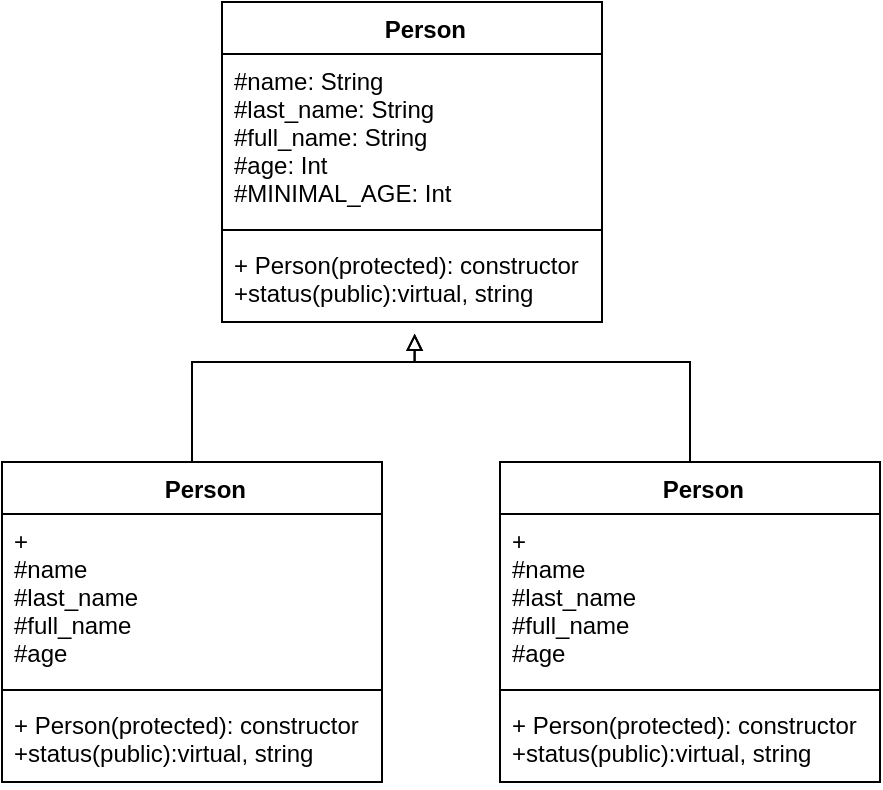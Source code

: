 <mxfile version="20.4.0" type="github">
  <diagram id="Dr2x7XwVAnWAEyWrlXYZ" name="Страница 1">
    <mxGraphModel dx="260" dy="433" grid="1" gridSize="10" guides="1" tooltips="1" connect="1" arrows="1" fold="1" page="1" pageScale="1" pageWidth="827" pageHeight="1169" math="0" shadow="0">
      <root>
        <mxCell id="0" />
        <mxCell id="1" parent="0" />
        <mxCell id="Jb1I6QxxHUKZY7F4_cGY-1" value="    Person" style="swimlane;fontStyle=1;align=center;verticalAlign=top;childLayout=stackLayout;horizontal=1;startSize=26;horizontalStack=0;resizeParent=1;resizeParentMax=0;resizeLast=0;collapsible=1;marginBottom=0;" vertex="1" parent="1">
          <mxGeometry x="180" y="70" width="190" height="160" as="geometry" />
        </mxCell>
        <mxCell id="Jb1I6QxxHUKZY7F4_cGY-2" value="#name: String&#xa;#last_name: String&#xa;#full_name: String&#xa;#age: Int&#xa;#MINIMAL_AGE: Int" style="text;strokeColor=none;fillColor=none;align=left;verticalAlign=top;spacingLeft=4;spacingRight=4;overflow=hidden;rotatable=0;points=[[0,0.5],[1,0.5]];portConstraint=eastwest;" vertex="1" parent="Jb1I6QxxHUKZY7F4_cGY-1">
          <mxGeometry y="26" width="190" height="84" as="geometry" />
        </mxCell>
        <mxCell id="Jb1I6QxxHUKZY7F4_cGY-3" value="" style="line;strokeWidth=1;fillColor=none;align=left;verticalAlign=middle;spacingTop=-1;spacingLeft=3;spacingRight=3;rotatable=0;labelPosition=right;points=[];portConstraint=eastwest;strokeColor=inherit;" vertex="1" parent="Jb1I6QxxHUKZY7F4_cGY-1">
          <mxGeometry y="110" width="190" height="8" as="geometry" />
        </mxCell>
        <mxCell id="Jb1I6QxxHUKZY7F4_cGY-4" value="+ Person(protected): constructor&#xa;+status(public):virtual, string" style="text;strokeColor=none;fillColor=none;align=left;verticalAlign=top;spacingLeft=4;spacingRight=4;overflow=hidden;rotatable=0;points=[[0,0.5],[1,0.5]];portConstraint=eastwest;" vertex="1" parent="Jb1I6QxxHUKZY7F4_cGY-1">
          <mxGeometry y="118" width="190" height="42" as="geometry" />
        </mxCell>
        <mxCell id="Jb1I6QxxHUKZY7F4_cGY-13" style="edgeStyle=orthogonalEdgeStyle;rounded=0;orthogonalLoop=1;jettySize=auto;html=1;exitX=0.5;exitY=0;exitDx=0;exitDy=0;entryX=0.507;entryY=1.139;entryDx=0;entryDy=0;entryPerimeter=0;endArrow=block;endFill=0;" edge="1" parent="1" source="Jb1I6QxxHUKZY7F4_cGY-5" target="Jb1I6QxxHUKZY7F4_cGY-4">
          <mxGeometry relative="1" as="geometry">
            <Array as="points">
              <mxPoint x="165" y="250" />
              <mxPoint x="276" y="250" />
            </Array>
          </mxGeometry>
        </mxCell>
        <mxCell id="Jb1I6QxxHUKZY7F4_cGY-5" value="    Person" style="swimlane;fontStyle=1;align=center;verticalAlign=top;childLayout=stackLayout;horizontal=1;startSize=26;horizontalStack=0;resizeParent=1;resizeParentMax=0;resizeLast=0;collapsible=1;marginBottom=0;" vertex="1" parent="1">
          <mxGeometry x="70" y="300" width="190" height="160" as="geometry" />
        </mxCell>
        <mxCell id="Jb1I6QxxHUKZY7F4_cGY-6" value="+&#xa;#name&#xa;#last_name&#xa;#full_name&#xa;#age&#xa;" style="text;strokeColor=none;fillColor=none;align=left;verticalAlign=top;spacingLeft=4;spacingRight=4;overflow=hidden;rotatable=0;points=[[0,0.5],[1,0.5]];portConstraint=eastwest;" vertex="1" parent="Jb1I6QxxHUKZY7F4_cGY-5">
          <mxGeometry y="26" width="190" height="84" as="geometry" />
        </mxCell>
        <mxCell id="Jb1I6QxxHUKZY7F4_cGY-7" value="" style="line;strokeWidth=1;fillColor=none;align=left;verticalAlign=middle;spacingTop=-1;spacingLeft=3;spacingRight=3;rotatable=0;labelPosition=right;points=[];portConstraint=eastwest;strokeColor=inherit;" vertex="1" parent="Jb1I6QxxHUKZY7F4_cGY-5">
          <mxGeometry y="110" width="190" height="8" as="geometry" />
        </mxCell>
        <mxCell id="Jb1I6QxxHUKZY7F4_cGY-8" value="+ Person(protected): constructor&#xa;+status(public):virtual, string" style="text;strokeColor=none;fillColor=none;align=left;verticalAlign=top;spacingLeft=4;spacingRight=4;overflow=hidden;rotatable=0;points=[[0,0.5],[1,0.5]];portConstraint=eastwest;" vertex="1" parent="Jb1I6QxxHUKZY7F4_cGY-5">
          <mxGeometry y="118" width="190" height="42" as="geometry" />
        </mxCell>
        <mxCell id="Jb1I6QxxHUKZY7F4_cGY-14" style="edgeStyle=orthogonalEdgeStyle;rounded=0;orthogonalLoop=1;jettySize=auto;html=1;exitX=0.5;exitY=0;exitDx=0;exitDy=0;entryX=0.507;entryY=1.139;entryDx=0;entryDy=0;entryPerimeter=0;endArrow=block;endFill=0;" edge="1" parent="1" source="Jb1I6QxxHUKZY7F4_cGY-9" target="Jb1I6QxxHUKZY7F4_cGY-4">
          <mxGeometry relative="1" as="geometry">
            <Array as="points">
              <mxPoint x="414" y="250" />
              <mxPoint x="276" y="250" />
            </Array>
          </mxGeometry>
        </mxCell>
        <mxCell id="Jb1I6QxxHUKZY7F4_cGY-9" value="    Person" style="swimlane;fontStyle=1;align=center;verticalAlign=top;childLayout=stackLayout;horizontal=1;startSize=26;horizontalStack=0;resizeParent=1;resizeParentMax=0;resizeLast=0;collapsible=1;marginBottom=0;" vertex="1" parent="1">
          <mxGeometry x="319" y="300" width="190" height="160" as="geometry" />
        </mxCell>
        <mxCell id="Jb1I6QxxHUKZY7F4_cGY-10" value="+&#xa;#name&#xa;#last_name&#xa;#full_name&#xa;#age&#xa;" style="text;strokeColor=none;fillColor=none;align=left;verticalAlign=top;spacingLeft=4;spacingRight=4;overflow=hidden;rotatable=0;points=[[0,0.5],[1,0.5]];portConstraint=eastwest;" vertex="1" parent="Jb1I6QxxHUKZY7F4_cGY-9">
          <mxGeometry y="26" width="190" height="84" as="geometry" />
        </mxCell>
        <mxCell id="Jb1I6QxxHUKZY7F4_cGY-11" value="" style="line;strokeWidth=1;fillColor=none;align=left;verticalAlign=middle;spacingTop=-1;spacingLeft=3;spacingRight=3;rotatable=0;labelPosition=right;points=[];portConstraint=eastwest;strokeColor=inherit;" vertex="1" parent="Jb1I6QxxHUKZY7F4_cGY-9">
          <mxGeometry y="110" width="190" height="8" as="geometry" />
        </mxCell>
        <mxCell id="Jb1I6QxxHUKZY7F4_cGY-12" value="+ Person(protected): constructor&#xa;+status(public):virtual, string" style="text;strokeColor=none;fillColor=none;align=left;verticalAlign=top;spacingLeft=4;spacingRight=4;overflow=hidden;rotatable=0;points=[[0,0.5],[1,0.5]];portConstraint=eastwest;" vertex="1" parent="Jb1I6QxxHUKZY7F4_cGY-9">
          <mxGeometry y="118" width="190" height="42" as="geometry" />
        </mxCell>
      </root>
    </mxGraphModel>
  </diagram>
</mxfile>
